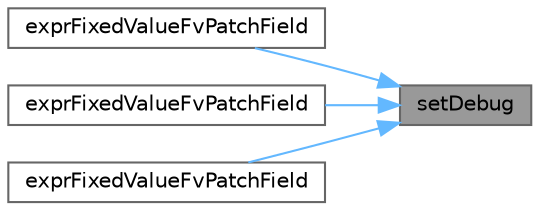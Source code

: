 digraph "setDebug"
{
 // LATEX_PDF_SIZE
  bgcolor="transparent";
  edge [fontname=Helvetica,fontsize=10,labelfontname=Helvetica,labelfontsize=10];
  node [fontname=Helvetica,fontsize=10,shape=box,height=0.2,width=0.4];
  rankdir="RL";
  Node1 [id="Node000001",label="setDebug",height=0.2,width=0.4,color="gray40", fillcolor="grey60", style="filled", fontcolor="black",tooltip=" "];
  Node1 -> Node2 [id="edge1_Node000001_Node000002",dir="back",color="steelblue1",style="solid",tooltip=" "];
  Node2 [id="Node000002",label="exprFixedValueFvPatchField",height=0.2,width=0.4,color="grey40", fillcolor="white", style="filled",URL="$classFoam_1_1exprFixedValueFvPatchField.html#ad4b3c781b62bfad277b08f55665b86fa",tooltip=" "];
  Node1 -> Node3 [id="edge2_Node000001_Node000003",dir="back",color="steelblue1",style="solid",tooltip=" "];
  Node3 [id="Node000003",label="exprFixedValueFvPatchField",height=0.2,width=0.4,color="grey40", fillcolor="white", style="filled",URL="$classFoam_1_1exprFixedValueFvPatchField.html#a0b0dc9a658ba5c0c14d938cf17f5467b",tooltip=" "];
  Node1 -> Node4 [id="edge3_Node000001_Node000004",dir="back",color="steelblue1",style="solid",tooltip=" "];
  Node4 [id="Node000004",label="exprFixedValueFvPatchField",height=0.2,width=0.4,color="grey40", fillcolor="white", style="filled",URL="$classFoam_1_1exprFixedValueFvPatchField.html#a5ec22fbf507b5c93703b77b22c84d45b",tooltip=" "];
}
